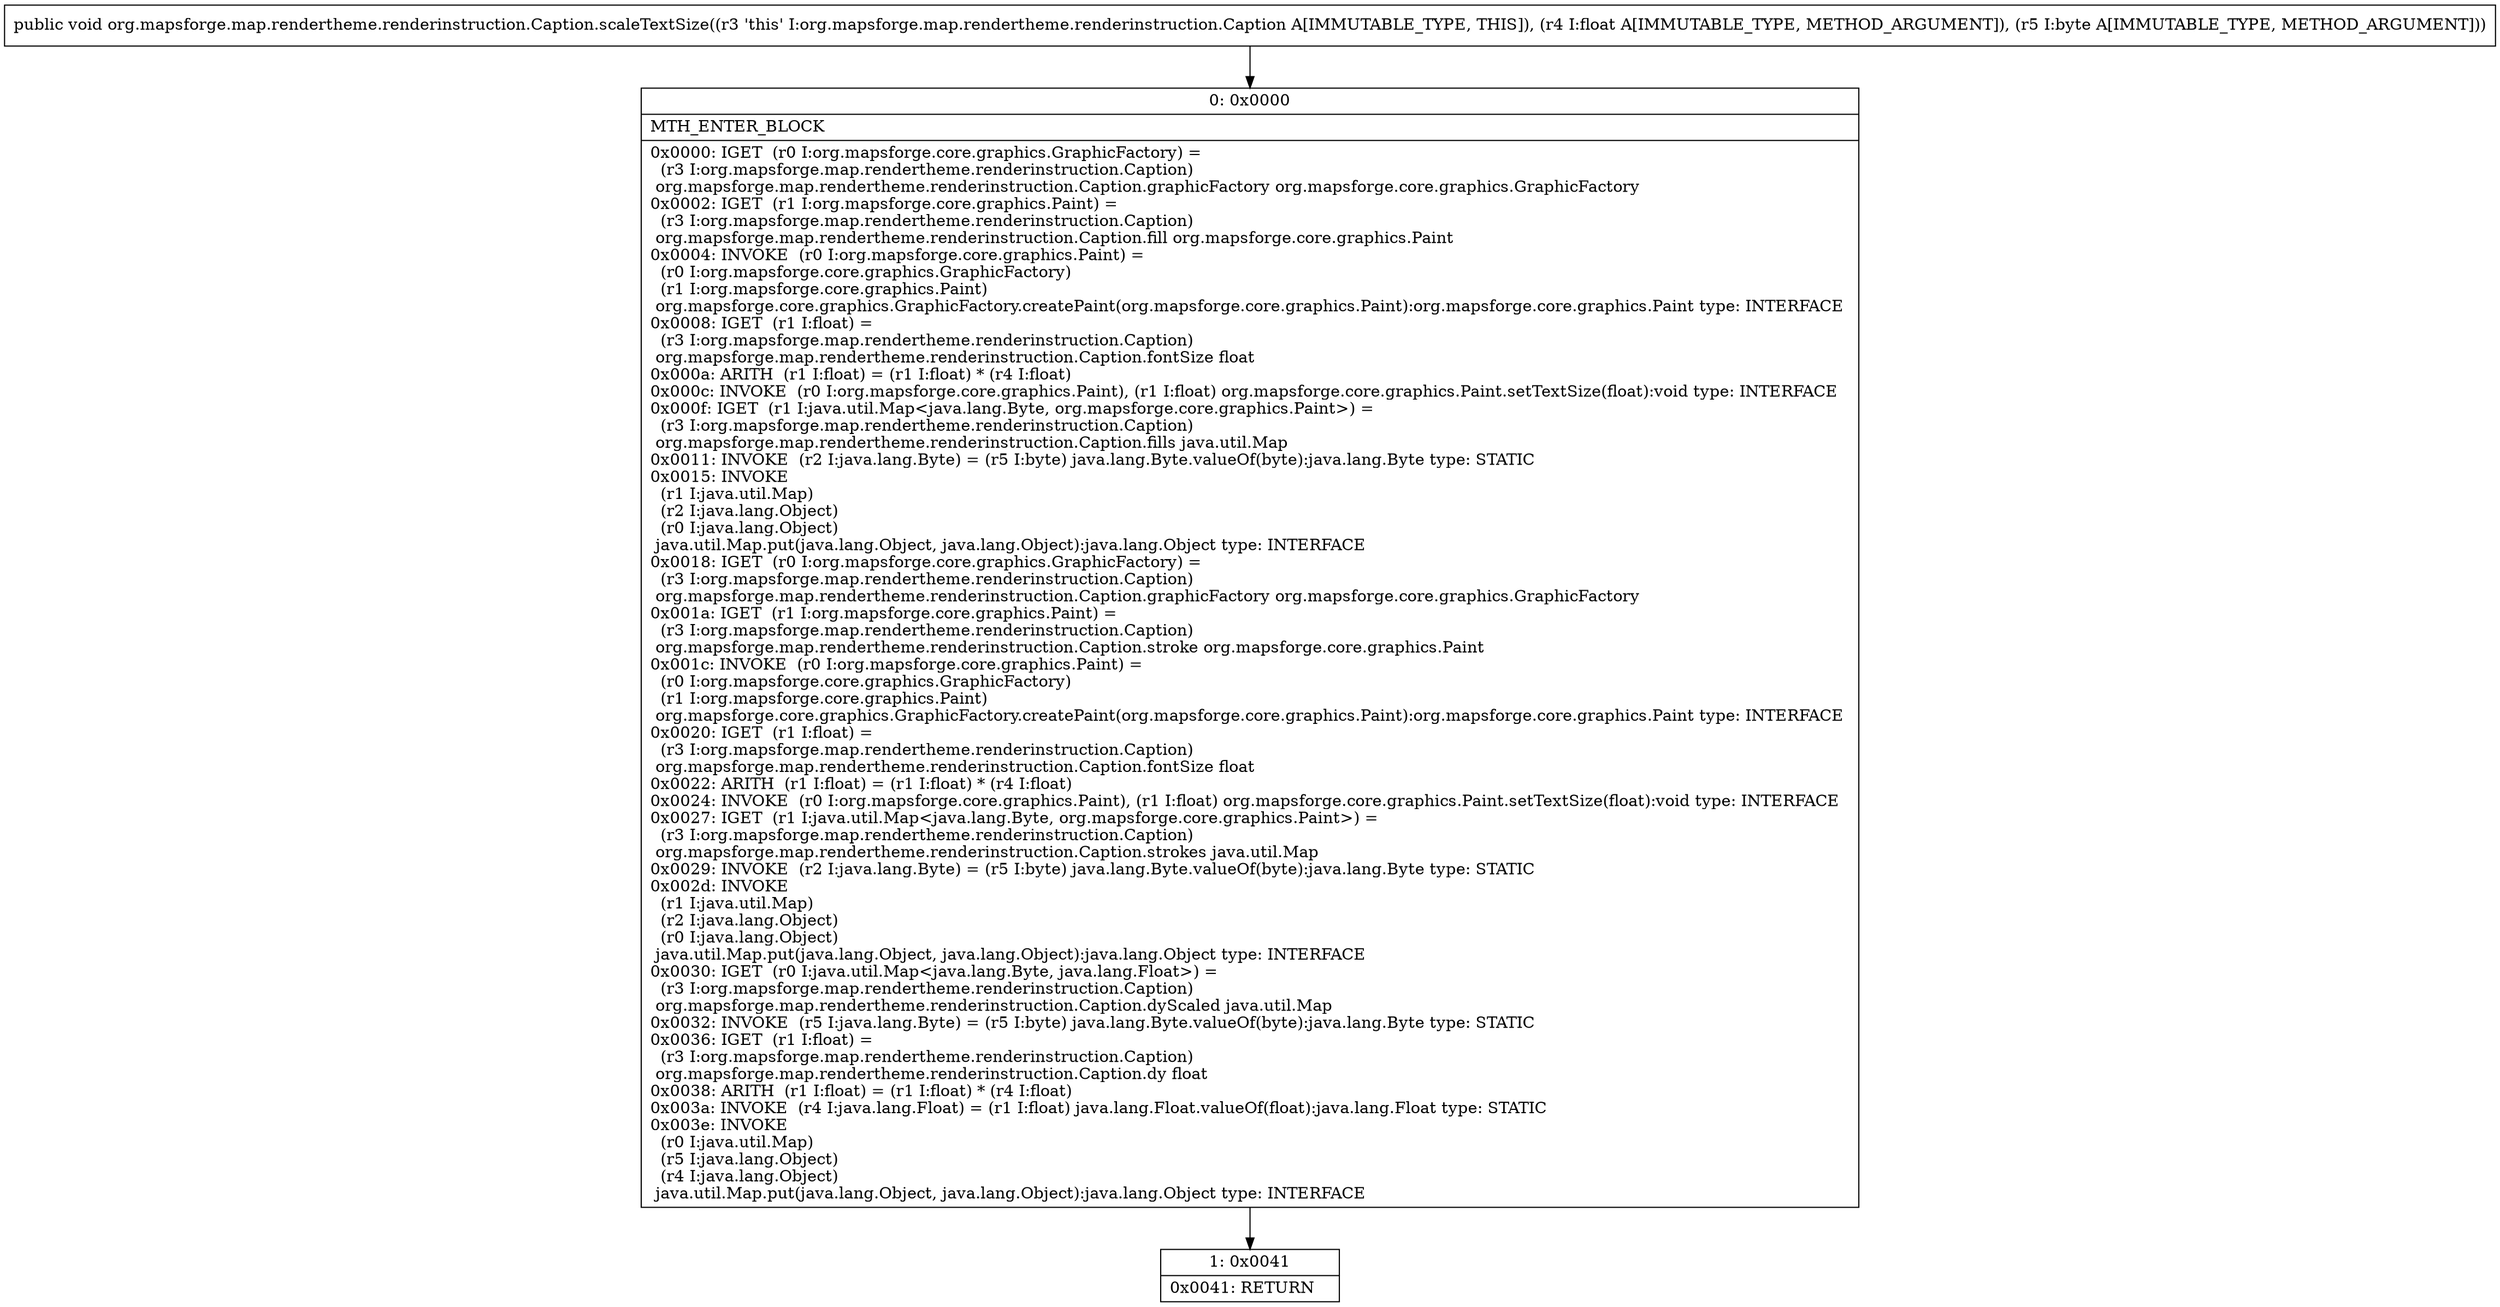 digraph "CFG fororg.mapsforge.map.rendertheme.renderinstruction.Caption.scaleTextSize(FB)V" {
Node_0 [shape=record,label="{0\:\ 0x0000|MTH_ENTER_BLOCK\l|0x0000: IGET  (r0 I:org.mapsforge.core.graphics.GraphicFactory) = \l  (r3 I:org.mapsforge.map.rendertheme.renderinstruction.Caption)\l org.mapsforge.map.rendertheme.renderinstruction.Caption.graphicFactory org.mapsforge.core.graphics.GraphicFactory \l0x0002: IGET  (r1 I:org.mapsforge.core.graphics.Paint) = \l  (r3 I:org.mapsforge.map.rendertheme.renderinstruction.Caption)\l org.mapsforge.map.rendertheme.renderinstruction.Caption.fill org.mapsforge.core.graphics.Paint \l0x0004: INVOKE  (r0 I:org.mapsforge.core.graphics.Paint) = \l  (r0 I:org.mapsforge.core.graphics.GraphicFactory)\l  (r1 I:org.mapsforge.core.graphics.Paint)\l org.mapsforge.core.graphics.GraphicFactory.createPaint(org.mapsforge.core.graphics.Paint):org.mapsforge.core.graphics.Paint type: INTERFACE \l0x0008: IGET  (r1 I:float) = \l  (r3 I:org.mapsforge.map.rendertheme.renderinstruction.Caption)\l org.mapsforge.map.rendertheme.renderinstruction.Caption.fontSize float \l0x000a: ARITH  (r1 I:float) = (r1 I:float) * (r4 I:float) \l0x000c: INVOKE  (r0 I:org.mapsforge.core.graphics.Paint), (r1 I:float) org.mapsforge.core.graphics.Paint.setTextSize(float):void type: INTERFACE \l0x000f: IGET  (r1 I:java.util.Map\<java.lang.Byte, org.mapsforge.core.graphics.Paint\>) = \l  (r3 I:org.mapsforge.map.rendertheme.renderinstruction.Caption)\l org.mapsforge.map.rendertheme.renderinstruction.Caption.fills java.util.Map \l0x0011: INVOKE  (r2 I:java.lang.Byte) = (r5 I:byte) java.lang.Byte.valueOf(byte):java.lang.Byte type: STATIC \l0x0015: INVOKE  \l  (r1 I:java.util.Map)\l  (r2 I:java.lang.Object)\l  (r0 I:java.lang.Object)\l java.util.Map.put(java.lang.Object, java.lang.Object):java.lang.Object type: INTERFACE \l0x0018: IGET  (r0 I:org.mapsforge.core.graphics.GraphicFactory) = \l  (r3 I:org.mapsforge.map.rendertheme.renderinstruction.Caption)\l org.mapsforge.map.rendertheme.renderinstruction.Caption.graphicFactory org.mapsforge.core.graphics.GraphicFactory \l0x001a: IGET  (r1 I:org.mapsforge.core.graphics.Paint) = \l  (r3 I:org.mapsforge.map.rendertheme.renderinstruction.Caption)\l org.mapsforge.map.rendertheme.renderinstruction.Caption.stroke org.mapsforge.core.graphics.Paint \l0x001c: INVOKE  (r0 I:org.mapsforge.core.graphics.Paint) = \l  (r0 I:org.mapsforge.core.graphics.GraphicFactory)\l  (r1 I:org.mapsforge.core.graphics.Paint)\l org.mapsforge.core.graphics.GraphicFactory.createPaint(org.mapsforge.core.graphics.Paint):org.mapsforge.core.graphics.Paint type: INTERFACE \l0x0020: IGET  (r1 I:float) = \l  (r3 I:org.mapsforge.map.rendertheme.renderinstruction.Caption)\l org.mapsforge.map.rendertheme.renderinstruction.Caption.fontSize float \l0x0022: ARITH  (r1 I:float) = (r1 I:float) * (r4 I:float) \l0x0024: INVOKE  (r0 I:org.mapsforge.core.graphics.Paint), (r1 I:float) org.mapsforge.core.graphics.Paint.setTextSize(float):void type: INTERFACE \l0x0027: IGET  (r1 I:java.util.Map\<java.lang.Byte, org.mapsforge.core.graphics.Paint\>) = \l  (r3 I:org.mapsforge.map.rendertheme.renderinstruction.Caption)\l org.mapsforge.map.rendertheme.renderinstruction.Caption.strokes java.util.Map \l0x0029: INVOKE  (r2 I:java.lang.Byte) = (r5 I:byte) java.lang.Byte.valueOf(byte):java.lang.Byte type: STATIC \l0x002d: INVOKE  \l  (r1 I:java.util.Map)\l  (r2 I:java.lang.Object)\l  (r0 I:java.lang.Object)\l java.util.Map.put(java.lang.Object, java.lang.Object):java.lang.Object type: INTERFACE \l0x0030: IGET  (r0 I:java.util.Map\<java.lang.Byte, java.lang.Float\>) = \l  (r3 I:org.mapsforge.map.rendertheme.renderinstruction.Caption)\l org.mapsforge.map.rendertheme.renderinstruction.Caption.dyScaled java.util.Map \l0x0032: INVOKE  (r5 I:java.lang.Byte) = (r5 I:byte) java.lang.Byte.valueOf(byte):java.lang.Byte type: STATIC \l0x0036: IGET  (r1 I:float) = \l  (r3 I:org.mapsforge.map.rendertheme.renderinstruction.Caption)\l org.mapsforge.map.rendertheme.renderinstruction.Caption.dy float \l0x0038: ARITH  (r1 I:float) = (r1 I:float) * (r4 I:float) \l0x003a: INVOKE  (r4 I:java.lang.Float) = (r1 I:float) java.lang.Float.valueOf(float):java.lang.Float type: STATIC \l0x003e: INVOKE  \l  (r0 I:java.util.Map)\l  (r5 I:java.lang.Object)\l  (r4 I:java.lang.Object)\l java.util.Map.put(java.lang.Object, java.lang.Object):java.lang.Object type: INTERFACE \l}"];
Node_1 [shape=record,label="{1\:\ 0x0041|0x0041: RETURN   \l}"];
MethodNode[shape=record,label="{public void org.mapsforge.map.rendertheme.renderinstruction.Caption.scaleTextSize((r3 'this' I:org.mapsforge.map.rendertheme.renderinstruction.Caption A[IMMUTABLE_TYPE, THIS]), (r4 I:float A[IMMUTABLE_TYPE, METHOD_ARGUMENT]), (r5 I:byte A[IMMUTABLE_TYPE, METHOD_ARGUMENT])) }"];
MethodNode -> Node_0;
Node_0 -> Node_1;
}

